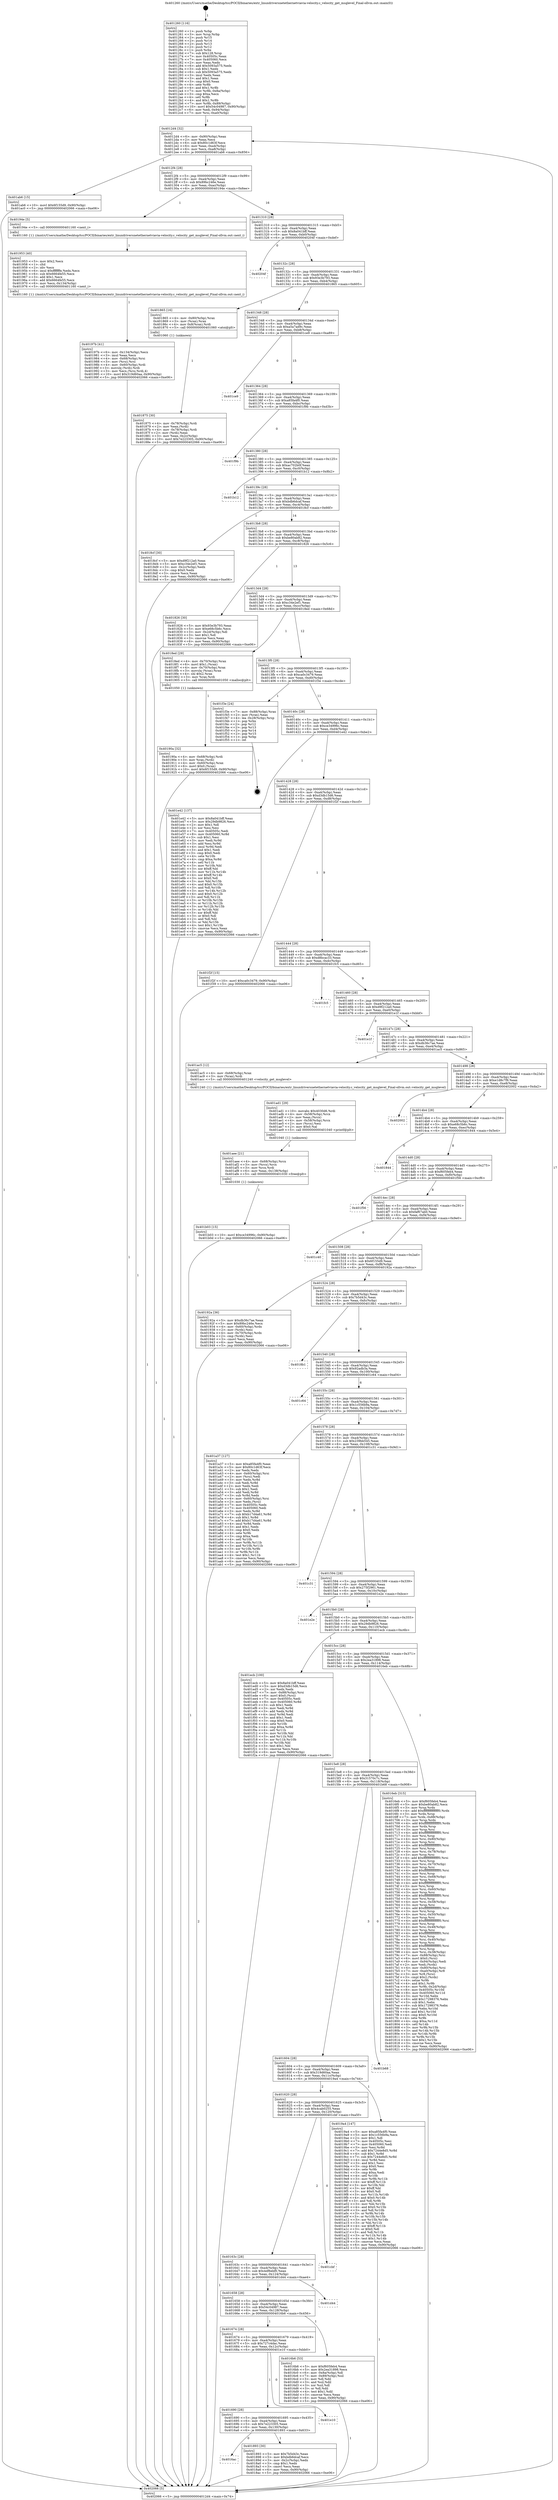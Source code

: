 digraph "0x401260" {
  label = "0x401260 (/mnt/c/Users/mathe/Desktop/tcc/POCII/binaries/extr_linuxdriversnetethernetviavia-velocity.c_velocity_get_msglevel_Final-ollvm.out::main(0))"
  labelloc = "t"
  node[shape=record]

  Entry [label="",width=0.3,height=0.3,shape=circle,fillcolor=black,style=filled]
  "0x4012d4" [label="{
     0x4012d4 [32]\l
     | [instrs]\l
     &nbsp;&nbsp;0x4012d4 \<+6\>: mov -0x90(%rbp),%eax\l
     &nbsp;&nbsp;0x4012da \<+2\>: mov %eax,%ecx\l
     &nbsp;&nbsp;0x4012dc \<+6\>: sub $0x80c1d63f,%ecx\l
     &nbsp;&nbsp;0x4012e2 \<+6\>: mov %eax,-0xa4(%rbp)\l
     &nbsp;&nbsp;0x4012e8 \<+6\>: mov %ecx,-0xa8(%rbp)\l
     &nbsp;&nbsp;0x4012ee \<+6\>: je 0000000000401ab6 \<main+0x856\>\l
  }"]
  "0x401ab6" [label="{
     0x401ab6 [15]\l
     | [instrs]\l
     &nbsp;&nbsp;0x401ab6 \<+10\>: movl $0x6f155d9,-0x90(%rbp)\l
     &nbsp;&nbsp;0x401ac0 \<+5\>: jmp 0000000000402066 \<main+0xe06\>\l
  }"]
  "0x4012f4" [label="{
     0x4012f4 [28]\l
     | [instrs]\l
     &nbsp;&nbsp;0x4012f4 \<+5\>: jmp 00000000004012f9 \<main+0x99\>\l
     &nbsp;&nbsp;0x4012f9 \<+6\>: mov -0xa4(%rbp),%eax\l
     &nbsp;&nbsp;0x4012ff \<+5\>: sub $0x89bc246e,%eax\l
     &nbsp;&nbsp;0x401304 \<+6\>: mov %eax,-0xac(%rbp)\l
     &nbsp;&nbsp;0x40130a \<+6\>: je 000000000040194e \<main+0x6ee\>\l
  }"]
  Exit [label="",width=0.3,height=0.3,shape=circle,fillcolor=black,style=filled,peripheries=2]
  "0x40194e" [label="{
     0x40194e [5]\l
     | [instrs]\l
     &nbsp;&nbsp;0x40194e \<+5\>: call 0000000000401160 \<next_i\>\l
     | [calls]\l
     &nbsp;&nbsp;0x401160 \{1\} (/mnt/c/Users/mathe/Desktop/tcc/POCII/binaries/extr_linuxdriversnetethernetviavia-velocity.c_velocity_get_msglevel_Final-ollvm.out::next_i)\l
  }"]
  "0x401310" [label="{
     0x401310 [28]\l
     | [instrs]\l
     &nbsp;&nbsp;0x401310 \<+5\>: jmp 0000000000401315 \<main+0xb5\>\l
     &nbsp;&nbsp;0x401315 \<+6\>: mov -0xa4(%rbp),%eax\l
     &nbsp;&nbsp;0x40131b \<+5\>: sub $0x8a041bff,%eax\l
     &nbsp;&nbsp;0x401320 \<+6\>: mov %eax,-0xb0(%rbp)\l
     &nbsp;&nbsp;0x401326 \<+6\>: je 000000000040204f \<main+0xdef\>\l
  }"]
  "0x401b03" [label="{
     0x401b03 [15]\l
     | [instrs]\l
     &nbsp;&nbsp;0x401b03 \<+10\>: movl $0xce34996c,-0x90(%rbp)\l
     &nbsp;&nbsp;0x401b0d \<+5\>: jmp 0000000000402066 \<main+0xe06\>\l
  }"]
  "0x40204f" [label="{
     0x40204f\l
  }", style=dashed]
  "0x40132c" [label="{
     0x40132c [28]\l
     | [instrs]\l
     &nbsp;&nbsp;0x40132c \<+5\>: jmp 0000000000401331 \<main+0xd1\>\l
     &nbsp;&nbsp;0x401331 \<+6\>: mov -0xa4(%rbp),%eax\l
     &nbsp;&nbsp;0x401337 \<+5\>: sub $0x93e3b793,%eax\l
     &nbsp;&nbsp;0x40133c \<+6\>: mov %eax,-0xb4(%rbp)\l
     &nbsp;&nbsp;0x401342 \<+6\>: je 0000000000401865 \<main+0x605\>\l
  }"]
  "0x401aee" [label="{
     0x401aee [21]\l
     | [instrs]\l
     &nbsp;&nbsp;0x401aee \<+4\>: mov -0x68(%rbp),%rcx\l
     &nbsp;&nbsp;0x401af2 \<+3\>: mov (%rcx),%rcx\l
     &nbsp;&nbsp;0x401af5 \<+3\>: mov %rcx,%rdi\l
     &nbsp;&nbsp;0x401af8 \<+6\>: mov %eax,-0x138(%rbp)\l
     &nbsp;&nbsp;0x401afe \<+5\>: call 0000000000401030 \<free@plt\>\l
     | [calls]\l
     &nbsp;&nbsp;0x401030 \{1\} (unknown)\l
  }"]
  "0x401865" [label="{
     0x401865 [16]\l
     | [instrs]\l
     &nbsp;&nbsp;0x401865 \<+4\>: mov -0x80(%rbp),%rax\l
     &nbsp;&nbsp;0x401869 \<+3\>: mov (%rax),%rax\l
     &nbsp;&nbsp;0x40186c \<+4\>: mov 0x8(%rax),%rdi\l
     &nbsp;&nbsp;0x401870 \<+5\>: call 0000000000401060 \<atoi@plt\>\l
     | [calls]\l
     &nbsp;&nbsp;0x401060 \{1\} (unknown)\l
  }"]
  "0x401348" [label="{
     0x401348 [28]\l
     | [instrs]\l
     &nbsp;&nbsp;0x401348 \<+5\>: jmp 000000000040134d \<main+0xed\>\l
     &nbsp;&nbsp;0x40134d \<+6\>: mov -0xa4(%rbp),%eax\l
     &nbsp;&nbsp;0x401353 \<+5\>: sub $0xa5a7ad9c,%eax\l
     &nbsp;&nbsp;0x401358 \<+6\>: mov %eax,-0xb8(%rbp)\l
     &nbsp;&nbsp;0x40135e \<+6\>: je 0000000000401ce9 \<main+0xa89\>\l
  }"]
  "0x401ad1" [label="{
     0x401ad1 [29]\l
     | [instrs]\l
     &nbsp;&nbsp;0x401ad1 \<+10\>: movabs $0x4030d6,%rdi\l
     &nbsp;&nbsp;0x401adb \<+4\>: mov -0x58(%rbp),%rcx\l
     &nbsp;&nbsp;0x401adf \<+2\>: mov %eax,(%rcx)\l
     &nbsp;&nbsp;0x401ae1 \<+4\>: mov -0x58(%rbp),%rcx\l
     &nbsp;&nbsp;0x401ae5 \<+2\>: mov (%rcx),%esi\l
     &nbsp;&nbsp;0x401ae7 \<+2\>: mov $0x0,%al\l
     &nbsp;&nbsp;0x401ae9 \<+5\>: call 0000000000401040 \<printf@plt\>\l
     | [calls]\l
     &nbsp;&nbsp;0x401040 \{1\} (unknown)\l
  }"]
  "0x401ce9" [label="{
     0x401ce9\l
  }", style=dashed]
  "0x401364" [label="{
     0x401364 [28]\l
     | [instrs]\l
     &nbsp;&nbsp;0x401364 \<+5\>: jmp 0000000000401369 \<main+0x109\>\l
     &nbsp;&nbsp;0x401369 \<+6\>: mov -0xa4(%rbp),%eax\l
     &nbsp;&nbsp;0x40136f \<+5\>: sub $0xa85fa4f0,%eax\l
     &nbsp;&nbsp;0x401374 \<+6\>: mov %eax,-0xbc(%rbp)\l
     &nbsp;&nbsp;0x40137a \<+6\>: je 0000000000401f9b \<main+0xd3b\>\l
  }"]
  "0x40197b" [label="{
     0x40197b [41]\l
     | [instrs]\l
     &nbsp;&nbsp;0x40197b \<+6\>: mov -0x134(%rbp),%ecx\l
     &nbsp;&nbsp;0x401981 \<+3\>: imul %eax,%ecx\l
     &nbsp;&nbsp;0x401984 \<+4\>: mov -0x68(%rbp),%rsi\l
     &nbsp;&nbsp;0x401988 \<+3\>: mov (%rsi),%rsi\l
     &nbsp;&nbsp;0x40198b \<+4\>: mov -0x60(%rbp),%rdi\l
     &nbsp;&nbsp;0x40198f \<+3\>: movslq (%rdi),%rdi\l
     &nbsp;&nbsp;0x401992 \<+3\>: mov %ecx,(%rsi,%rdi,4)\l
     &nbsp;&nbsp;0x401995 \<+10\>: movl $0x319d60aa,-0x90(%rbp)\l
     &nbsp;&nbsp;0x40199f \<+5\>: jmp 0000000000402066 \<main+0xe06\>\l
  }"]
  "0x401f9b" [label="{
     0x401f9b\l
  }", style=dashed]
  "0x401380" [label="{
     0x401380 [28]\l
     | [instrs]\l
     &nbsp;&nbsp;0x401380 \<+5\>: jmp 0000000000401385 \<main+0x125\>\l
     &nbsp;&nbsp;0x401385 \<+6\>: mov -0xa4(%rbp),%eax\l
     &nbsp;&nbsp;0x40138b \<+5\>: sub $0xac702b0f,%eax\l
     &nbsp;&nbsp;0x401390 \<+6\>: mov %eax,-0xc0(%rbp)\l
     &nbsp;&nbsp;0x401396 \<+6\>: je 0000000000401b12 \<main+0x8b2\>\l
  }"]
  "0x401953" [label="{
     0x401953 [40]\l
     | [instrs]\l
     &nbsp;&nbsp;0x401953 \<+5\>: mov $0x2,%ecx\l
     &nbsp;&nbsp;0x401958 \<+1\>: cltd\l
     &nbsp;&nbsp;0x401959 \<+2\>: idiv %ecx\l
     &nbsp;&nbsp;0x40195b \<+6\>: imul $0xfffffffe,%edx,%ecx\l
     &nbsp;&nbsp;0x401961 \<+6\>: sub $0x6664fe55,%ecx\l
     &nbsp;&nbsp;0x401967 \<+3\>: add $0x1,%ecx\l
     &nbsp;&nbsp;0x40196a \<+6\>: add $0x6664fe55,%ecx\l
     &nbsp;&nbsp;0x401970 \<+6\>: mov %ecx,-0x134(%rbp)\l
     &nbsp;&nbsp;0x401976 \<+5\>: call 0000000000401160 \<next_i\>\l
     | [calls]\l
     &nbsp;&nbsp;0x401160 \{1\} (/mnt/c/Users/mathe/Desktop/tcc/POCII/binaries/extr_linuxdriversnetethernetviavia-velocity.c_velocity_get_msglevel_Final-ollvm.out::next_i)\l
  }"]
  "0x401b12" [label="{
     0x401b12\l
  }", style=dashed]
  "0x40139c" [label="{
     0x40139c [28]\l
     | [instrs]\l
     &nbsp;&nbsp;0x40139c \<+5\>: jmp 00000000004013a1 \<main+0x141\>\l
     &nbsp;&nbsp;0x4013a1 \<+6\>: mov -0xa4(%rbp),%eax\l
     &nbsp;&nbsp;0x4013a7 \<+5\>: sub $0xbdb6dcaf,%eax\l
     &nbsp;&nbsp;0x4013ac \<+6\>: mov %eax,-0xc4(%rbp)\l
     &nbsp;&nbsp;0x4013b2 \<+6\>: je 00000000004018cf \<main+0x66f\>\l
  }"]
  "0x40190a" [label="{
     0x40190a [32]\l
     | [instrs]\l
     &nbsp;&nbsp;0x40190a \<+4\>: mov -0x68(%rbp),%rdi\l
     &nbsp;&nbsp;0x40190e \<+3\>: mov %rax,(%rdi)\l
     &nbsp;&nbsp;0x401911 \<+4\>: mov -0x60(%rbp),%rax\l
     &nbsp;&nbsp;0x401915 \<+6\>: movl $0x0,(%rax)\l
     &nbsp;&nbsp;0x40191b \<+10\>: movl $0x6f155d9,-0x90(%rbp)\l
     &nbsp;&nbsp;0x401925 \<+5\>: jmp 0000000000402066 \<main+0xe06\>\l
  }"]
  "0x4018cf" [label="{
     0x4018cf [30]\l
     | [instrs]\l
     &nbsp;&nbsp;0x4018cf \<+5\>: mov $0xd9f212a0,%eax\l
     &nbsp;&nbsp;0x4018d4 \<+5\>: mov $0xc34e2ef1,%ecx\l
     &nbsp;&nbsp;0x4018d9 \<+3\>: mov -0x2c(%rbp),%edx\l
     &nbsp;&nbsp;0x4018dc \<+3\>: cmp $0x0,%edx\l
     &nbsp;&nbsp;0x4018df \<+3\>: cmove %ecx,%eax\l
     &nbsp;&nbsp;0x4018e2 \<+6\>: mov %eax,-0x90(%rbp)\l
     &nbsp;&nbsp;0x4018e8 \<+5\>: jmp 0000000000402066 \<main+0xe06\>\l
  }"]
  "0x4013b8" [label="{
     0x4013b8 [28]\l
     | [instrs]\l
     &nbsp;&nbsp;0x4013b8 \<+5\>: jmp 00000000004013bd \<main+0x15d\>\l
     &nbsp;&nbsp;0x4013bd \<+6\>: mov -0xa4(%rbp),%eax\l
     &nbsp;&nbsp;0x4013c3 \<+5\>: sub $0xbe80ab82,%eax\l
     &nbsp;&nbsp;0x4013c8 \<+6\>: mov %eax,-0xc8(%rbp)\l
     &nbsp;&nbsp;0x4013ce \<+6\>: je 0000000000401826 \<main+0x5c6\>\l
  }"]
  "0x4016ac" [label="{
     0x4016ac\l
  }", style=dashed]
  "0x401826" [label="{
     0x401826 [30]\l
     | [instrs]\l
     &nbsp;&nbsp;0x401826 \<+5\>: mov $0x93e3b793,%eax\l
     &nbsp;&nbsp;0x40182b \<+5\>: mov $0xe68c5b6c,%ecx\l
     &nbsp;&nbsp;0x401830 \<+3\>: mov -0x2d(%rbp),%dl\l
     &nbsp;&nbsp;0x401833 \<+3\>: test $0x1,%dl\l
     &nbsp;&nbsp;0x401836 \<+3\>: cmovne %ecx,%eax\l
     &nbsp;&nbsp;0x401839 \<+6\>: mov %eax,-0x90(%rbp)\l
     &nbsp;&nbsp;0x40183f \<+5\>: jmp 0000000000402066 \<main+0xe06\>\l
  }"]
  "0x4013d4" [label="{
     0x4013d4 [28]\l
     | [instrs]\l
     &nbsp;&nbsp;0x4013d4 \<+5\>: jmp 00000000004013d9 \<main+0x179\>\l
     &nbsp;&nbsp;0x4013d9 \<+6\>: mov -0xa4(%rbp),%eax\l
     &nbsp;&nbsp;0x4013df \<+5\>: sub $0xc34e2ef1,%eax\l
     &nbsp;&nbsp;0x4013e4 \<+6\>: mov %eax,-0xcc(%rbp)\l
     &nbsp;&nbsp;0x4013ea \<+6\>: je 00000000004018ed \<main+0x68d\>\l
  }"]
  "0x401893" [label="{
     0x401893 [30]\l
     | [instrs]\l
     &nbsp;&nbsp;0x401893 \<+5\>: mov $0x7b5d43c,%eax\l
     &nbsp;&nbsp;0x401898 \<+5\>: mov $0xbdb6dcaf,%ecx\l
     &nbsp;&nbsp;0x40189d \<+3\>: mov -0x2c(%rbp),%edx\l
     &nbsp;&nbsp;0x4018a0 \<+3\>: cmp $0x1,%edx\l
     &nbsp;&nbsp;0x4018a3 \<+3\>: cmovl %ecx,%eax\l
     &nbsp;&nbsp;0x4018a6 \<+6\>: mov %eax,-0x90(%rbp)\l
     &nbsp;&nbsp;0x4018ac \<+5\>: jmp 0000000000402066 \<main+0xe06\>\l
  }"]
  "0x4018ed" [label="{
     0x4018ed [29]\l
     | [instrs]\l
     &nbsp;&nbsp;0x4018ed \<+4\>: mov -0x70(%rbp),%rax\l
     &nbsp;&nbsp;0x4018f1 \<+6\>: movl $0x1,(%rax)\l
     &nbsp;&nbsp;0x4018f7 \<+4\>: mov -0x70(%rbp),%rax\l
     &nbsp;&nbsp;0x4018fb \<+3\>: movslq (%rax),%rax\l
     &nbsp;&nbsp;0x4018fe \<+4\>: shl $0x2,%rax\l
     &nbsp;&nbsp;0x401902 \<+3\>: mov %rax,%rdi\l
     &nbsp;&nbsp;0x401905 \<+5\>: call 0000000000401050 \<malloc@plt\>\l
     | [calls]\l
     &nbsp;&nbsp;0x401050 \{1\} (unknown)\l
  }"]
  "0x4013f0" [label="{
     0x4013f0 [28]\l
     | [instrs]\l
     &nbsp;&nbsp;0x4013f0 \<+5\>: jmp 00000000004013f5 \<main+0x195\>\l
     &nbsp;&nbsp;0x4013f5 \<+6\>: mov -0xa4(%rbp),%eax\l
     &nbsp;&nbsp;0x4013fb \<+5\>: sub $0xca0c3479,%eax\l
     &nbsp;&nbsp;0x401400 \<+6\>: mov %eax,-0xd0(%rbp)\l
     &nbsp;&nbsp;0x401406 \<+6\>: je 0000000000401f3e \<main+0xcde\>\l
  }"]
  "0x401690" [label="{
     0x401690 [28]\l
     | [instrs]\l
     &nbsp;&nbsp;0x401690 \<+5\>: jmp 0000000000401695 \<main+0x435\>\l
     &nbsp;&nbsp;0x401695 \<+6\>: mov -0xa4(%rbp),%eax\l
     &nbsp;&nbsp;0x40169b \<+5\>: sub $0x7e223305,%eax\l
     &nbsp;&nbsp;0x4016a0 \<+6\>: mov %eax,-0x130(%rbp)\l
     &nbsp;&nbsp;0x4016a6 \<+6\>: je 0000000000401893 \<main+0x633\>\l
  }"]
  "0x401f3e" [label="{
     0x401f3e [24]\l
     | [instrs]\l
     &nbsp;&nbsp;0x401f3e \<+7\>: mov -0x88(%rbp),%rax\l
     &nbsp;&nbsp;0x401f45 \<+2\>: mov (%rax),%eax\l
     &nbsp;&nbsp;0x401f47 \<+4\>: lea -0x28(%rbp),%rsp\l
     &nbsp;&nbsp;0x401f4b \<+1\>: pop %rbx\l
     &nbsp;&nbsp;0x401f4c \<+2\>: pop %r12\l
     &nbsp;&nbsp;0x401f4e \<+2\>: pop %r13\l
     &nbsp;&nbsp;0x401f50 \<+2\>: pop %r14\l
     &nbsp;&nbsp;0x401f52 \<+2\>: pop %r15\l
     &nbsp;&nbsp;0x401f54 \<+1\>: pop %rbp\l
     &nbsp;&nbsp;0x401f55 \<+1\>: ret\l
  }"]
  "0x40140c" [label="{
     0x40140c [28]\l
     | [instrs]\l
     &nbsp;&nbsp;0x40140c \<+5\>: jmp 0000000000401411 \<main+0x1b1\>\l
     &nbsp;&nbsp;0x401411 \<+6\>: mov -0xa4(%rbp),%eax\l
     &nbsp;&nbsp;0x401417 \<+5\>: sub $0xce34996c,%eax\l
     &nbsp;&nbsp;0x40141c \<+6\>: mov %eax,-0xd4(%rbp)\l
     &nbsp;&nbsp;0x401422 \<+6\>: je 0000000000401e42 \<main+0xbe2\>\l
  }"]
  "0x401e10" [label="{
     0x401e10\l
  }", style=dashed]
  "0x401e42" [label="{
     0x401e42 [137]\l
     | [instrs]\l
     &nbsp;&nbsp;0x401e42 \<+5\>: mov $0x8a041bff,%eax\l
     &nbsp;&nbsp;0x401e47 \<+5\>: mov $0x29db9826,%ecx\l
     &nbsp;&nbsp;0x401e4c \<+2\>: mov $0x1,%dl\l
     &nbsp;&nbsp;0x401e4e \<+2\>: xor %esi,%esi\l
     &nbsp;&nbsp;0x401e50 \<+7\>: mov 0x40505c,%edi\l
     &nbsp;&nbsp;0x401e57 \<+8\>: mov 0x405060,%r8d\l
     &nbsp;&nbsp;0x401e5f \<+3\>: sub $0x1,%esi\l
     &nbsp;&nbsp;0x401e62 \<+3\>: mov %edi,%r9d\l
     &nbsp;&nbsp;0x401e65 \<+3\>: add %esi,%r9d\l
     &nbsp;&nbsp;0x401e68 \<+4\>: imul %r9d,%edi\l
     &nbsp;&nbsp;0x401e6c \<+3\>: and $0x1,%edi\l
     &nbsp;&nbsp;0x401e6f \<+3\>: cmp $0x0,%edi\l
     &nbsp;&nbsp;0x401e72 \<+4\>: sete %r10b\l
     &nbsp;&nbsp;0x401e76 \<+4\>: cmp $0xa,%r8d\l
     &nbsp;&nbsp;0x401e7a \<+4\>: setl %r11b\l
     &nbsp;&nbsp;0x401e7e \<+3\>: mov %r10b,%bl\l
     &nbsp;&nbsp;0x401e81 \<+3\>: xor $0xff,%bl\l
     &nbsp;&nbsp;0x401e84 \<+3\>: mov %r11b,%r14b\l
     &nbsp;&nbsp;0x401e87 \<+4\>: xor $0xff,%r14b\l
     &nbsp;&nbsp;0x401e8b \<+3\>: xor $0x0,%dl\l
     &nbsp;&nbsp;0x401e8e \<+3\>: mov %bl,%r15b\l
     &nbsp;&nbsp;0x401e91 \<+4\>: and $0x0,%r15b\l
     &nbsp;&nbsp;0x401e95 \<+3\>: and %dl,%r10b\l
     &nbsp;&nbsp;0x401e98 \<+3\>: mov %r14b,%r12b\l
     &nbsp;&nbsp;0x401e9b \<+4\>: and $0x0,%r12b\l
     &nbsp;&nbsp;0x401e9f \<+3\>: and %dl,%r11b\l
     &nbsp;&nbsp;0x401ea2 \<+3\>: or %r10b,%r15b\l
     &nbsp;&nbsp;0x401ea5 \<+3\>: or %r11b,%r12b\l
     &nbsp;&nbsp;0x401ea8 \<+3\>: xor %r12b,%r15b\l
     &nbsp;&nbsp;0x401eab \<+3\>: or %r14b,%bl\l
     &nbsp;&nbsp;0x401eae \<+3\>: xor $0xff,%bl\l
     &nbsp;&nbsp;0x401eb1 \<+3\>: or $0x0,%dl\l
     &nbsp;&nbsp;0x401eb4 \<+2\>: and %dl,%bl\l
     &nbsp;&nbsp;0x401eb6 \<+3\>: or %bl,%r15b\l
     &nbsp;&nbsp;0x401eb9 \<+4\>: test $0x1,%r15b\l
     &nbsp;&nbsp;0x401ebd \<+3\>: cmovne %ecx,%eax\l
     &nbsp;&nbsp;0x401ec0 \<+6\>: mov %eax,-0x90(%rbp)\l
     &nbsp;&nbsp;0x401ec6 \<+5\>: jmp 0000000000402066 \<main+0xe06\>\l
  }"]
  "0x401428" [label="{
     0x401428 [28]\l
     | [instrs]\l
     &nbsp;&nbsp;0x401428 \<+5\>: jmp 000000000040142d \<main+0x1cd\>\l
     &nbsp;&nbsp;0x40142d \<+6\>: mov -0xa4(%rbp),%eax\l
     &nbsp;&nbsp;0x401433 \<+5\>: sub $0xd3db15d6,%eax\l
     &nbsp;&nbsp;0x401438 \<+6\>: mov %eax,-0xd8(%rbp)\l
     &nbsp;&nbsp;0x40143e \<+6\>: je 0000000000401f2f \<main+0xccf\>\l
  }"]
  "0x401875" [label="{
     0x401875 [30]\l
     | [instrs]\l
     &nbsp;&nbsp;0x401875 \<+4\>: mov -0x78(%rbp),%rdi\l
     &nbsp;&nbsp;0x401879 \<+2\>: mov %eax,(%rdi)\l
     &nbsp;&nbsp;0x40187b \<+4\>: mov -0x78(%rbp),%rdi\l
     &nbsp;&nbsp;0x40187f \<+2\>: mov (%rdi),%eax\l
     &nbsp;&nbsp;0x401881 \<+3\>: mov %eax,-0x2c(%rbp)\l
     &nbsp;&nbsp;0x401884 \<+10\>: movl $0x7e223305,-0x90(%rbp)\l
     &nbsp;&nbsp;0x40188e \<+5\>: jmp 0000000000402066 \<main+0xe06\>\l
  }"]
  "0x401f2f" [label="{
     0x401f2f [15]\l
     | [instrs]\l
     &nbsp;&nbsp;0x401f2f \<+10\>: movl $0xca0c3479,-0x90(%rbp)\l
     &nbsp;&nbsp;0x401f39 \<+5\>: jmp 0000000000402066 \<main+0xe06\>\l
  }"]
  "0x401444" [label="{
     0x401444 [28]\l
     | [instrs]\l
     &nbsp;&nbsp;0x401444 \<+5\>: jmp 0000000000401449 \<main+0x1e9\>\l
     &nbsp;&nbsp;0x401449 \<+6\>: mov -0xa4(%rbp),%eax\l
     &nbsp;&nbsp;0x40144f \<+5\>: sub $0xd8bcac33,%eax\l
     &nbsp;&nbsp;0x401454 \<+6\>: mov %eax,-0xdc(%rbp)\l
     &nbsp;&nbsp;0x40145a \<+6\>: je 0000000000401fc5 \<main+0xd65\>\l
  }"]
  "0x401260" [label="{
     0x401260 [116]\l
     | [instrs]\l
     &nbsp;&nbsp;0x401260 \<+1\>: push %rbp\l
     &nbsp;&nbsp;0x401261 \<+3\>: mov %rsp,%rbp\l
     &nbsp;&nbsp;0x401264 \<+2\>: push %r15\l
     &nbsp;&nbsp;0x401266 \<+2\>: push %r14\l
     &nbsp;&nbsp;0x401268 \<+2\>: push %r13\l
     &nbsp;&nbsp;0x40126a \<+2\>: push %r12\l
     &nbsp;&nbsp;0x40126c \<+1\>: push %rbx\l
     &nbsp;&nbsp;0x40126d \<+7\>: sub $0x128,%rsp\l
     &nbsp;&nbsp;0x401274 \<+7\>: mov 0x40505c,%eax\l
     &nbsp;&nbsp;0x40127b \<+7\>: mov 0x405060,%ecx\l
     &nbsp;&nbsp;0x401282 \<+2\>: mov %eax,%edx\l
     &nbsp;&nbsp;0x401284 \<+6\>: add $0x5093a575,%edx\l
     &nbsp;&nbsp;0x40128a \<+3\>: sub $0x1,%edx\l
     &nbsp;&nbsp;0x40128d \<+6\>: sub $0x5093a575,%edx\l
     &nbsp;&nbsp;0x401293 \<+3\>: imul %edx,%eax\l
     &nbsp;&nbsp;0x401296 \<+3\>: and $0x1,%eax\l
     &nbsp;&nbsp;0x401299 \<+3\>: cmp $0x0,%eax\l
     &nbsp;&nbsp;0x40129c \<+4\>: sete %r8b\l
     &nbsp;&nbsp;0x4012a0 \<+4\>: and $0x1,%r8b\l
     &nbsp;&nbsp;0x4012a4 \<+7\>: mov %r8b,-0x8a(%rbp)\l
     &nbsp;&nbsp;0x4012ab \<+3\>: cmp $0xa,%ecx\l
     &nbsp;&nbsp;0x4012ae \<+4\>: setl %r8b\l
     &nbsp;&nbsp;0x4012b2 \<+4\>: and $0x1,%r8b\l
     &nbsp;&nbsp;0x4012b6 \<+7\>: mov %r8b,-0x89(%rbp)\l
     &nbsp;&nbsp;0x4012bd \<+10\>: movl $0x54c04987,-0x90(%rbp)\l
     &nbsp;&nbsp;0x4012c7 \<+6\>: mov %edi,-0x94(%rbp)\l
     &nbsp;&nbsp;0x4012cd \<+7\>: mov %rsi,-0xa0(%rbp)\l
  }"]
  "0x401fc5" [label="{
     0x401fc5\l
  }", style=dashed]
  "0x401460" [label="{
     0x401460 [28]\l
     | [instrs]\l
     &nbsp;&nbsp;0x401460 \<+5\>: jmp 0000000000401465 \<main+0x205\>\l
     &nbsp;&nbsp;0x401465 \<+6\>: mov -0xa4(%rbp),%eax\l
     &nbsp;&nbsp;0x40146b \<+5\>: sub $0xd9f212a0,%eax\l
     &nbsp;&nbsp;0x401470 \<+6\>: mov %eax,-0xe0(%rbp)\l
     &nbsp;&nbsp;0x401476 \<+6\>: je 0000000000401e1f \<main+0xbbf\>\l
  }"]
  "0x402066" [label="{
     0x402066 [5]\l
     | [instrs]\l
     &nbsp;&nbsp;0x402066 \<+5\>: jmp 00000000004012d4 \<main+0x74\>\l
  }"]
  "0x401e1f" [label="{
     0x401e1f\l
  }", style=dashed]
  "0x40147c" [label="{
     0x40147c [28]\l
     | [instrs]\l
     &nbsp;&nbsp;0x40147c \<+5\>: jmp 0000000000401481 \<main+0x221\>\l
     &nbsp;&nbsp;0x401481 \<+6\>: mov -0xa4(%rbp),%eax\l
     &nbsp;&nbsp;0x401487 \<+5\>: sub $0xdb36c7ae,%eax\l
     &nbsp;&nbsp;0x40148c \<+6\>: mov %eax,-0xe4(%rbp)\l
     &nbsp;&nbsp;0x401492 \<+6\>: je 0000000000401ac5 \<main+0x865\>\l
  }"]
  "0x401674" [label="{
     0x401674 [28]\l
     | [instrs]\l
     &nbsp;&nbsp;0x401674 \<+5\>: jmp 0000000000401679 \<main+0x419\>\l
     &nbsp;&nbsp;0x401679 \<+6\>: mov -0xa4(%rbp),%eax\l
     &nbsp;&nbsp;0x40167f \<+5\>: sub $0x727c4dac,%eax\l
     &nbsp;&nbsp;0x401684 \<+6\>: mov %eax,-0x12c(%rbp)\l
     &nbsp;&nbsp;0x40168a \<+6\>: je 0000000000401e10 \<main+0xbb0\>\l
  }"]
  "0x401ac5" [label="{
     0x401ac5 [12]\l
     | [instrs]\l
     &nbsp;&nbsp;0x401ac5 \<+4\>: mov -0x68(%rbp),%rax\l
     &nbsp;&nbsp;0x401ac9 \<+3\>: mov (%rax),%rdi\l
     &nbsp;&nbsp;0x401acc \<+5\>: call 0000000000401240 \<velocity_get_msglevel\>\l
     | [calls]\l
     &nbsp;&nbsp;0x401240 \{1\} (/mnt/c/Users/mathe/Desktop/tcc/POCII/binaries/extr_linuxdriversnetethernetviavia-velocity.c_velocity_get_msglevel_Final-ollvm.out::velocity_get_msglevel)\l
  }"]
  "0x401498" [label="{
     0x401498 [28]\l
     | [instrs]\l
     &nbsp;&nbsp;0x401498 \<+5\>: jmp 000000000040149d \<main+0x23d\>\l
     &nbsp;&nbsp;0x40149d \<+6\>: mov -0xa4(%rbp),%eax\l
     &nbsp;&nbsp;0x4014a3 \<+5\>: sub $0xe1d8c7f9,%eax\l
     &nbsp;&nbsp;0x4014a8 \<+6\>: mov %eax,-0xe8(%rbp)\l
     &nbsp;&nbsp;0x4014ae \<+6\>: je 0000000000402002 \<main+0xda2\>\l
  }"]
  "0x4016b6" [label="{
     0x4016b6 [53]\l
     | [instrs]\l
     &nbsp;&nbsp;0x4016b6 \<+5\>: mov $0xf605feb4,%eax\l
     &nbsp;&nbsp;0x4016bb \<+5\>: mov $0x2ea31898,%ecx\l
     &nbsp;&nbsp;0x4016c0 \<+6\>: mov -0x8a(%rbp),%dl\l
     &nbsp;&nbsp;0x4016c6 \<+7\>: mov -0x89(%rbp),%sil\l
     &nbsp;&nbsp;0x4016cd \<+3\>: mov %dl,%dil\l
     &nbsp;&nbsp;0x4016d0 \<+3\>: and %sil,%dil\l
     &nbsp;&nbsp;0x4016d3 \<+3\>: xor %sil,%dl\l
     &nbsp;&nbsp;0x4016d6 \<+3\>: or %dl,%dil\l
     &nbsp;&nbsp;0x4016d9 \<+4\>: test $0x1,%dil\l
     &nbsp;&nbsp;0x4016dd \<+3\>: cmovne %ecx,%eax\l
     &nbsp;&nbsp;0x4016e0 \<+6\>: mov %eax,-0x90(%rbp)\l
     &nbsp;&nbsp;0x4016e6 \<+5\>: jmp 0000000000402066 \<main+0xe06\>\l
  }"]
  "0x402002" [label="{
     0x402002\l
  }", style=dashed]
  "0x4014b4" [label="{
     0x4014b4 [28]\l
     | [instrs]\l
     &nbsp;&nbsp;0x4014b4 \<+5\>: jmp 00000000004014b9 \<main+0x259\>\l
     &nbsp;&nbsp;0x4014b9 \<+6\>: mov -0xa4(%rbp),%eax\l
     &nbsp;&nbsp;0x4014bf \<+5\>: sub $0xe68c5b6c,%eax\l
     &nbsp;&nbsp;0x4014c4 \<+6\>: mov %eax,-0xec(%rbp)\l
     &nbsp;&nbsp;0x4014ca \<+6\>: je 0000000000401844 \<main+0x5e4\>\l
  }"]
  "0x401658" [label="{
     0x401658 [28]\l
     | [instrs]\l
     &nbsp;&nbsp;0x401658 \<+5\>: jmp 000000000040165d \<main+0x3fd\>\l
     &nbsp;&nbsp;0x40165d \<+6\>: mov -0xa4(%rbp),%eax\l
     &nbsp;&nbsp;0x401663 \<+5\>: sub $0x54c04987,%eax\l
     &nbsp;&nbsp;0x401668 \<+6\>: mov %eax,-0x128(%rbp)\l
     &nbsp;&nbsp;0x40166e \<+6\>: je 00000000004016b6 \<main+0x456\>\l
  }"]
  "0x401844" [label="{
     0x401844\l
  }", style=dashed]
  "0x4014d0" [label="{
     0x4014d0 [28]\l
     | [instrs]\l
     &nbsp;&nbsp;0x4014d0 \<+5\>: jmp 00000000004014d5 \<main+0x275\>\l
     &nbsp;&nbsp;0x4014d5 \<+6\>: mov -0xa4(%rbp),%eax\l
     &nbsp;&nbsp;0x4014db \<+5\>: sub $0xf605feb4,%eax\l
     &nbsp;&nbsp;0x4014e0 \<+6\>: mov %eax,-0xf0(%rbp)\l
     &nbsp;&nbsp;0x4014e6 \<+6\>: je 0000000000401f56 \<main+0xcf6\>\l
  }"]
  "0x401d44" [label="{
     0x401d44\l
  }", style=dashed]
  "0x401f56" [label="{
     0x401f56\l
  }", style=dashed]
  "0x4014ec" [label="{
     0x4014ec [28]\l
     | [instrs]\l
     &nbsp;&nbsp;0x4014ec \<+5\>: jmp 00000000004014f1 \<main+0x291\>\l
     &nbsp;&nbsp;0x4014f1 \<+6\>: mov -0xa4(%rbp),%eax\l
     &nbsp;&nbsp;0x4014f7 \<+5\>: sub $0xfaf67ab0,%eax\l
     &nbsp;&nbsp;0x4014fc \<+6\>: mov %eax,-0xf4(%rbp)\l
     &nbsp;&nbsp;0x401502 \<+6\>: je 0000000000401c40 \<main+0x9e0\>\l
  }"]
  "0x40163c" [label="{
     0x40163c [28]\l
     | [instrs]\l
     &nbsp;&nbsp;0x40163c \<+5\>: jmp 0000000000401641 \<main+0x3e1\>\l
     &nbsp;&nbsp;0x401641 \<+6\>: mov -0xa4(%rbp),%eax\l
     &nbsp;&nbsp;0x401647 \<+5\>: sub $0x4df6ebf0,%eax\l
     &nbsp;&nbsp;0x40164c \<+6\>: mov %eax,-0x124(%rbp)\l
     &nbsp;&nbsp;0x401652 \<+6\>: je 0000000000401d44 \<main+0xae4\>\l
  }"]
  "0x401c40" [label="{
     0x401c40\l
  }", style=dashed]
  "0x401508" [label="{
     0x401508 [28]\l
     | [instrs]\l
     &nbsp;&nbsp;0x401508 \<+5\>: jmp 000000000040150d \<main+0x2ad\>\l
     &nbsp;&nbsp;0x40150d \<+6\>: mov -0xa4(%rbp),%eax\l
     &nbsp;&nbsp;0x401513 \<+5\>: sub $0x6f155d9,%eax\l
     &nbsp;&nbsp;0x401518 \<+6\>: mov %eax,-0xf8(%rbp)\l
     &nbsp;&nbsp;0x40151e \<+6\>: je 000000000040192a \<main+0x6ca\>\l
  }"]
  "0x401cbf" [label="{
     0x401cbf\l
  }", style=dashed]
  "0x40192a" [label="{
     0x40192a [36]\l
     | [instrs]\l
     &nbsp;&nbsp;0x40192a \<+5\>: mov $0xdb36c7ae,%eax\l
     &nbsp;&nbsp;0x40192f \<+5\>: mov $0x89bc246e,%ecx\l
     &nbsp;&nbsp;0x401934 \<+4\>: mov -0x60(%rbp),%rdx\l
     &nbsp;&nbsp;0x401938 \<+2\>: mov (%rdx),%esi\l
     &nbsp;&nbsp;0x40193a \<+4\>: mov -0x70(%rbp),%rdx\l
     &nbsp;&nbsp;0x40193e \<+2\>: cmp (%rdx),%esi\l
     &nbsp;&nbsp;0x401940 \<+3\>: cmovl %ecx,%eax\l
     &nbsp;&nbsp;0x401943 \<+6\>: mov %eax,-0x90(%rbp)\l
     &nbsp;&nbsp;0x401949 \<+5\>: jmp 0000000000402066 \<main+0xe06\>\l
  }"]
  "0x401524" [label="{
     0x401524 [28]\l
     | [instrs]\l
     &nbsp;&nbsp;0x401524 \<+5\>: jmp 0000000000401529 \<main+0x2c9\>\l
     &nbsp;&nbsp;0x401529 \<+6\>: mov -0xa4(%rbp),%eax\l
     &nbsp;&nbsp;0x40152f \<+5\>: sub $0x7b5d43c,%eax\l
     &nbsp;&nbsp;0x401534 \<+6\>: mov %eax,-0xfc(%rbp)\l
     &nbsp;&nbsp;0x40153a \<+6\>: je 00000000004018b1 \<main+0x651\>\l
  }"]
  "0x401620" [label="{
     0x401620 [28]\l
     | [instrs]\l
     &nbsp;&nbsp;0x401620 \<+5\>: jmp 0000000000401625 \<main+0x3c5\>\l
     &nbsp;&nbsp;0x401625 \<+6\>: mov -0xa4(%rbp),%eax\l
     &nbsp;&nbsp;0x40162b \<+5\>: sub $0x4cab0255,%eax\l
     &nbsp;&nbsp;0x401630 \<+6\>: mov %eax,-0x120(%rbp)\l
     &nbsp;&nbsp;0x401636 \<+6\>: je 0000000000401cbf \<main+0xa5f\>\l
  }"]
  "0x4018b1" [label="{
     0x4018b1\l
  }", style=dashed]
  "0x401540" [label="{
     0x401540 [28]\l
     | [instrs]\l
     &nbsp;&nbsp;0x401540 \<+5\>: jmp 0000000000401545 \<main+0x2e5\>\l
     &nbsp;&nbsp;0x401545 \<+6\>: mov -0xa4(%rbp),%eax\l
     &nbsp;&nbsp;0x40154b \<+5\>: sub $0x92adb3a,%eax\l
     &nbsp;&nbsp;0x401550 \<+6\>: mov %eax,-0x100(%rbp)\l
     &nbsp;&nbsp;0x401556 \<+6\>: je 0000000000401c64 \<main+0xa04\>\l
  }"]
  "0x4019a4" [label="{
     0x4019a4 [147]\l
     | [instrs]\l
     &nbsp;&nbsp;0x4019a4 \<+5\>: mov $0xa85fa4f0,%eax\l
     &nbsp;&nbsp;0x4019a9 \<+5\>: mov $0x1c556b9a,%ecx\l
     &nbsp;&nbsp;0x4019ae \<+2\>: mov $0x1,%dl\l
     &nbsp;&nbsp;0x4019b0 \<+7\>: mov 0x40505c,%esi\l
     &nbsp;&nbsp;0x4019b7 \<+7\>: mov 0x405060,%edi\l
     &nbsp;&nbsp;0x4019be \<+3\>: mov %esi,%r8d\l
     &nbsp;&nbsp;0x4019c1 \<+7\>: add $0x7244e8d5,%r8d\l
     &nbsp;&nbsp;0x4019c8 \<+4\>: sub $0x1,%r8d\l
     &nbsp;&nbsp;0x4019cc \<+7\>: sub $0x7244e8d5,%r8d\l
     &nbsp;&nbsp;0x4019d3 \<+4\>: imul %r8d,%esi\l
     &nbsp;&nbsp;0x4019d7 \<+3\>: and $0x1,%esi\l
     &nbsp;&nbsp;0x4019da \<+3\>: cmp $0x0,%esi\l
     &nbsp;&nbsp;0x4019dd \<+4\>: sete %r9b\l
     &nbsp;&nbsp;0x4019e1 \<+3\>: cmp $0xa,%edi\l
     &nbsp;&nbsp;0x4019e4 \<+4\>: setl %r10b\l
     &nbsp;&nbsp;0x4019e8 \<+3\>: mov %r9b,%r11b\l
     &nbsp;&nbsp;0x4019eb \<+4\>: xor $0xff,%r11b\l
     &nbsp;&nbsp;0x4019ef \<+3\>: mov %r10b,%bl\l
     &nbsp;&nbsp;0x4019f2 \<+3\>: xor $0xff,%bl\l
     &nbsp;&nbsp;0x4019f5 \<+3\>: xor $0x0,%dl\l
     &nbsp;&nbsp;0x4019f8 \<+3\>: mov %r11b,%r14b\l
     &nbsp;&nbsp;0x4019fb \<+4\>: and $0x0,%r14b\l
     &nbsp;&nbsp;0x4019ff \<+3\>: and %dl,%r9b\l
     &nbsp;&nbsp;0x401a02 \<+3\>: mov %bl,%r15b\l
     &nbsp;&nbsp;0x401a05 \<+4\>: and $0x0,%r15b\l
     &nbsp;&nbsp;0x401a09 \<+3\>: and %dl,%r10b\l
     &nbsp;&nbsp;0x401a0c \<+3\>: or %r9b,%r14b\l
     &nbsp;&nbsp;0x401a0f \<+3\>: or %r10b,%r15b\l
     &nbsp;&nbsp;0x401a12 \<+3\>: xor %r15b,%r14b\l
     &nbsp;&nbsp;0x401a15 \<+3\>: or %bl,%r11b\l
     &nbsp;&nbsp;0x401a18 \<+4\>: xor $0xff,%r11b\l
     &nbsp;&nbsp;0x401a1c \<+3\>: or $0x0,%dl\l
     &nbsp;&nbsp;0x401a1f \<+3\>: and %dl,%r11b\l
     &nbsp;&nbsp;0x401a22 \<+3\>: or %r11b,%r14b\l
     &nbsp;&nbsp;0x401a25 \<+4\>: test $0x1,%r14b\l
     &nbsp;&nbsp;0x401a29 \<+3\>: cmovne %ecx,%eax\l
     &nbsp;&nbsp;0x401a2c \<+6\>: mov %eax,-0x90(%rbp)\l
     &nbsp;&nbsp;0x401a32 \<+5\>: jmp 0000000000402066 \<main+0xe06\>\l
  }"]
  "0x401c64" [label="{
     0x401c64\l
  }", style=dashed]
  "0x40155c" [label="{
     0x40155c [28]\l
     | [instrs]\l
     &nbsp;&nbsp;0x40155c \<+5\>: jmp 0000000000401561 \<main+0x301\>\l
     &nbsp;&nbsp;0x401561 \<+6\>: mov -0xa4(%rbp),%eax\l
     &nbsp;&nbsp;0x401567 \<+5\>: sub $0x1c556b9a,%eax\l
     &nbsp;&nbsp;0x40156c \<+6\>: mov %eax,-0x104(%rbp)\l
     &nbsp;&nbsp;0x401572 \<+6\>: je 0000000000401a37 \<main+0x7d7\>\l
  }"]
  "0x401604" [label="{
     0x401604 [28]\l
     | [instrs]\l
     &nbsp;&nbsp;0x401604 \<+5\>: jmp 0000000000401609 \<main+0x3a9\>\l
     &nbsp;&nbsp;0x401609 \<+6\>: mov -0xa4(%rbp),%eax\l
     &nbsp;&nbsp;0x40160f \<+5\>: sub $0x319d60aa,%eax\l
     &nbsp;&nbsp;0x401614 \<+6\>: mov %eax,-0x11c(%rbp)\l
     &nbsp;&nbsp;0x40161a \<+6\>: je 00000000004019a4 \<main+0x744\>\l
  }"]
  "0x401a37" [label="{
     0x401a37 [127]\l
     | [instrs]\l
     &nbsp;&nbsp;0x401a37 \<+5\>: mov $0xa85fa4f0,%eax\l
     &nbsp;&nbsp;0x401a3c \<+5\>: mov $0x80c1d63f,%ecx\l
     &nbsp;&nbsp;0x401a41 \<+2\>: xor %edx,%edx\l
     &nbsp;&nbsp;0x401a43 \<+4\>: mov -0x60(%rbp),%rsi\l
     &nbsp;&nbsp;0x401a47 \<+2\>: mov (%rsi),%edi\l
     &nbsp;&nbsp;0x401a49 \<+3\>: mov %edx,%r8d\l
     &nbsp;&nbsp;0x401a4c \<+3\>: sub %edi,%r8d\l
     &nbsp;&nbsp;0x401a4f \<+2\>: mov %edx,%edi\l
     &nbsp;&nbsp;0x401a51 \<+3\>: sub $0x1,%edi\l
     &nbsp;&nbsp;0x401a54 \<+3\>: add %edi,%r8d\l
     &nbsp;&nbsp;0x401a57 \<+3\>: sub %r8d,%edx\l
     &nbsp;&nbsp;0x401a5a \<+4\>: mov -0x60(%rbp),%rsi\l
     &nbsp;&nbsp;0x401a5e \<+2\>: mov %edx,(%rsi)\l
     &nbsp;&nbsp;0x401a60 \<+7\>: mov 0x40505c,%edx\l
     &nbsp;&nbsp;0x401a67 \<+7\>: mov 0x405060,%edi\l
     &nbsp;&nbsp;0x401a6e \<+3\>: mov %edx,%r8d\l
     &nbsp;&nbsp;0x401a71 \<+7\>: sub $0xb17d4a61,%r8d\l
     &nbsp;&nbsp;0x401a78 \<+4\>: sub $0x1,%r8d\l
     &nbsp;&nbsp;0x401a7c \<+7\>: add $0xb17d4a61,%r8d\l
     &nbsp;&nbsp;0x401a83 \<+4\>: imul %r8d,%edx\l
     &nbsp;&nbsp;0x401a87 \<+3\>: and $0x1,%edx\l
     &nbsp;&nbsp;0x401a8a \<+3\>: cmp $0x0,%edx\l
     &nbsp;&nbsp;0x401a8d \<+4\>: sete %r9b\l
     &nbsp;&nbsp;0x401a91 \<+3\>: cmp $0xa,%edi\l
     &nbsp;&nbsp;0x401a94 \<+4\>: setl %r10b\l
     &nbsp;&nbsp;0x401a98 \<+3\>: mov %r9b,%r11b\l
     &nbsp;&nbsp;0x401a9b \<+3\>: and %r10b,%r11b\l
     &nbsp;&nbsp;0x401a9e \<+3\>: xor %r10b,%r9b\l
     &nbsp;&nbsp;0x401aa1 \<+3\>: or %r9b,%r11b\l
     &nbsp;&nbsp;0x401aa4 \<+4\>: test $0x1,%r11b\l
     &nbsp;&nbsp;0x401aa8 \<+3\>: cmovne %ecx,%eax\l
     &nbsp;&nbsp;0x401aab \<+6\>: mov %eax,-0x90(%rbp)\l
     &nbsp;&nbsp;0x401ab1 \<+5\>: jmp 0000000000402066 \<main+0xe06\>\l
  }"]
  "0x401578" [label="{
     0x401578 [28]\l
     | [instrs]\l
     &nbsp;&nbsp;0x401578 \<+5\>: jmp 000000000040157d \<main+0x31d\>\l
     &nbsp;&nbsp;0x40157d \<+6\>: mov -0xa4(%rbp),%eax\l
     &nbsp;&nbsp;0x401583 \<+5\>: sub $0x239bb545,%eax\l
     &nbsp;&nbsp;0x401588 \<+6\>: mov %eax,-0x108(%rbp)\l
     &nbsp;&nbsp;0x40158e \<+6\>: je 0000000000401c31 \<main+0x9d1\>\l
  }"]
  "0x401b68" [label="{
     0x401b68\l
  }", style=dashed]
  "0x401c31" [label="{
     0x401c31\l
  }", style=dashed]
  "0x401594" [label="{
     0x401594 [28]\l
     | [instrs]\l
     &nbsp;&nbsp;0x401594 \<+5\>: jmp 0000000000401599 \<main+0x339\>\l
     &nbsp;&nbsp;0x401599 \<+6\>: mov -0xa4(%rbp),%eax\l
     &nbsp;&nbsp;0x40159f \<+5\>: sub $0x275f2961,%eax\l
     &nbsp;&nbsp;0x4015a4 \<+6\>: mov %eax,-0x10c(%rbp)\l
     &nbsp;&nbsp;0x4015aa \<+6\>: je 0000000000401e2e \<main+0xbce\>\l
  }"]
  "0x4015e8" [label="{
     0x4015e8 [28]\l
     | [instrs]\l
     &nbsp;&nbsp;0x4015e8 \<+5\>: jmp 00000000004015ed \<main+0x38d\>\l
     &nbsp;&nbsp;0x4015ed \<+6\>: mov -0xa4(%rbp),%eax\l
     &nbsp;&nbsp;0x4015f3 \<+5\>: sub $0x31570c7c,%eax\l
     &nbsp;&nbsp;0x4015f8 \<+6\>: mov %eax,-0x118(%rbp)\l
     &nbsp;&nbsp;0x4015fe \<+6\>: je 0000000000401b68 \<main+0x908\>\l
  }"]
  "0x401e2e" [label="{
     0x401e2e\l
  }", style=dashed]
  "0x4015b0" [label="{
     0x4015b0 [28]\l
     | [instrs]\l
     &nbsp;&nbsp;0x4015b0 \<+5\>: jmp 00000000004015b5 \<main+0x355\>\l
     &nbsp;&nbsp;0x4015b5 \<+6\>: mov -0xa4(%rbp),%eax\l
     &nbsp;&nbsp;0x4015bb \<+5\>: sub $0x29db9826,%eax\l
     &nbsp;&nbsp;0x4015c0 \<+6\>: mov %eax,-0x110(%rbp)\l
     &nbsp;&nbsp;0x4015c6 \<+6\>: je 0000000000401ecb \<main+0xc6b\>\l
  }"]
  "0x4016eb" [label="{
     0x4016eb [315]\l
     | [instrs]\l
     &nbsp;&nbsp;0x4016eb \<+5\>: mov $0xf605feb4,%eax\l
     &nbsp;&nbsp;0x4016f0 \<+5\>: mov $0xbe80ab82,%ecx\l
     &nbsp;&nbsp;0x4016f5 \<+3\>: mov %rsp,%rdx\l
     &nbsp;&nbsp;0x4016f8 \<+4\>: add $0xfffffffffffffff0,%rdx\l
     &nbsp;&nbsp;0x4016fc \<+3\>: mov %rdx,%rsp\l
     &nbsp;&nbsp;0x4016ff \<+7\>: mov %rdx,-0x88(%rbp)\l
     &nbsp;&nbsp;0x401706 \<+3\>: mov %rsp,%rdx\l
     &nbsp;&nbsp;0x401709 \<+4\>: add $0xfffffffffffffff0,%rdx\l
     &nbsp;&nbsp;0x40170d \<+3\>: mov %rdx,%rsp\l
     &nbsp;&nbsp;0x401710 \<+3\>: mov %rsp,%rsi\l
     &nbsp;&nbsp;0x401713 \<+4\>: add $0xfffffffffffffff0,%rsi\l
     &nbsp;&nbsp;0x401717 \<+3\>: mov %rsi,%rsp\l
     &nbsp;&nbsp;0x40171a \<+4\>: mov %rsi,-0x80(%rbp)\l
     &nbsp;&nbsp;0x40171e \<+3\>: mov %rsp,%rsi\l
     &nbsp;&nbsp;0x401721 \<+4\>: add $0xfffffffffffffff0,%rsi\l
     &nbsp;&nbsp;0x401725 \<+3\>: mov %rsi,%rsp\l
     &nbsp;&nbsp;0x401728 \<+4\>: mov %rsi,-0x78(%rbp)\l
     &nbsp;&nbsp;0x40172c \<+3\>: mov %rsp,%rsi\l
     &nbsp;&nbsp;0x40172f \<+4\>: add $0xfffffffffffffff0,%rsi\l
     &nbsp;&nbsp;0x401733 \<+3\>: mov %rsi,%rsp\l
     &nbsp;&nbsp;0x401736 \<+4\>: mov %rsi,-0x70(%rbp)\l
     &nbsp;&nbsp;0x40173a \<+3\>: mov %rsp,%rsi\l
     &nbsp;&nbsp;0x40173d \<+4\>: add $0xfffffffffffffff0,%rsi\l
     &nbsp;&nbsp;0x401741 \<+3\>: mov %rsi,%rsp\l
     &nbsp;&nbsp;0x401744 \<+4\>: mov %rsi,-0x68(%rbp)\l
     &nbsp;&nbsp;0x401748 \<+3\>: mov %rsp,%rsi\l
     &nbsp;&nbsp;0x40174b \<+4\>: add $0xfffffffffffffff0,%rsi\l
     &nbsp;&nbsp;0x40174f \<+3\>: mov %rsi,%rsp\l
     &nbsp;&nbsp;0x401752 \<+4\>: mov %rsi,-0x60(%rbp)\l
     &nbsp;&nbsp;0x401756 \<+3\>: mov %rsp,%rsi\l
     &nbsp;&nbsp;0x401759 \<+4\>: add $0xfffffffffffffff0,%rsi\l
     &nbsp;&nbsp;0x40175d \<+3\>: mov %rsi,%rsp\l
     &nbsp;&nbsp;0x401760 \<+4\>: mov %rsi,-0x58(%rbp)\l
     &nbsp;&nbsp;0x401764 \<+3\>: mov %rsp,%rsi\l
     &nbsp;&nbsp;0x401767 \<+4\>: add $0xfffffffffffffff0,%rsi\l
     &nbsp;&nbsp;0x40176b \<+3\>: mov %rsi,%rsp\l
     &nbsp;&nbsp;0x40176e \<+4\>: mov %rsi,-0x50(%rbp)\l
     &nbsp;&nbsp;0x401772 \<+3\>: mov %rsp,%rsi\l
     &nbsp;&nbsp;0x401775 \<+4\>: add $0xfffffffffffffff0,%rsi\l
     &nbsp;&nbsp;0x401779 \<+3\>: mov %rsi,%rsp\l
     &nbsp;&nbsp;0x40177c \<+4\>: mov %rsi,-0x48(%rbp)\l
     &nbsp;&nbsp;0x401780 \<+3\>: mov %rsp,%rsi\l
     &nbsp;&nbsp;0x401783 \<+4\>: add $0xfffffffffffffff0,%rsi\l
     &nbsp;&nbsp;0x401787 \<+3\>: mov %rsi,%rsp\l
     &nbsp;&nbsp;0x40178a \<+4\>: mov %rsi,-0x40(%rbp)\l
     &nbsp;&nbsp;0x40178e \<+3\>: mov %rsp,%rsi\l
     &nbsp;&nbsp;0x401791 \<+4\>: add $0xfffffffffffffff0,%rsi\l
     &nbsp;&nbsp;0x401795 \<+3\>: mov %rsi,%rsp\l
     &nbsp;&nbsp;0x401798 \<+4\>: mov %rsi,-0x38(%rbp)\l
     &nbsp;&nbsp;0x40179c \<+7\>: mov -0x88(%rbp),%rsi\l
     &nbsp;&nbsp;0x4017a3 \<+6\>: movl $0x0,(%rsi)\l
     &nbsp;&nbsp;0x4017a9 \<+6\>: mov -0x94(%rbp),%edi\l
     &nbsp;&nbsp;0x4017af \<+2\>: mov %edi,(%rdx)\l
     &nbsp;&nbsp;0x4017b1 \<+4\>: mov -0x80(%rbp),%rsi\l
     &nbsp;&nbsp;0x4017b5 \<+7\>: mov -0xa0(%rbp),%r8\l
     &nbsp;&nbsp;0x4017bc \<+3\>: mov %r8,(%rsi)\l
     &nbsp;&nbsp;0x4017bf \<+3\>: cmpl $0x2,(%rdx)\l
     &nbsp;&nbsp;0x4017c2 \<+4\>: setne %r9b\l
     &nbsp;&nbsp;0x4017c6 \<+4\>: and $0x1,%r9b\l
     &nbsp;&nbsp;0x4017ca \<+4\>: mov %r9b,-0x2d(%rbp)\l
     &nbsp;&nbsp;0x4017ce \<+8\>: mov 0x40505c,%r10d\l
     &nbsp;&nbsp;0x4017d6 \<+8\>: mov 0x405060,%r11d\l
     &nbsp;&nbsp;0x4017de \<+3\>: mov %r10d,%ebx\l
     &nbsp;&nbsp;0x4017e1 \<+6\>: add $0x17298376,%ebx\l
     &nbsp;&nbsp;0x4017e7 \<+3\>: sub $0x1,%ebx\l
     &nbsp;&nbsp;0x4017ea \<+6\>: sub $0x17298376,%ebx\l
     &nbsp;&nbsp;0x4017f0 \<+4\>: imul %ebx,%r10d\l
     &nbsp;&nbsp;0x4017f4 \<+4\>: and $0x1,%r10d\l
     &nbsp;&nbsp;0x4017f8 \<+4\>: cmp $0x0,%r10d\l
     &nbsp;&nbsp;0x4017fc \<+4\>: sete %r9b\l
     &nbsp;&nbsp;0x401800 \<+4\>: cmp $0xa,%r11d\l
     &nbsp;&nbsp;0x401804 \<+4\>: setl %r14b\l
     &nbsp;&nbsp;0x401808 \<+3\>: mov %r9b,%r15b\l
     &nbsp;&nbsp;0x40180b \<+3\>: and %r14b,%r15b\l
     &nbsp;&nbsp;0x40180e \<+3\>: xor %r14b,%r9b\l
     &nbsp;&nbsp;0x401811 \<+3\>: or %r9b,%r15b\l
     &nbsp;&nbsp;0x401814 \<+4\>: test $0x1,%r15b\l
     &nbsp;&nbsp;0x401818 \<+3\>: cmovne %ecx,%eax\l
     &nbsp;&nbsp;0x40181b \<+6\>: mov %eax,-0x90(%rbp)\l
     &nbsp;&nbsp;0x401821 \<+5\>: jmp 0000000000402066 \<main+0xe06\>\l
  }"]
  "0x401ecb" [label="{
     0x401ecb [100]\l
     | [instrs]\l
     &nbsp;&nbsp;0x401ecb \<+5\>: mov $0x8a041bff,%eax\l
     &nbsp;&nbsp;0x401ed0 \<+5\>: mov $0xd3db15d6,%ecx\l
     &nbsp;&nbsp;0x401ed5 \<+2\>: xor %edx,%edx\l
     &nbsp;&nbsp;0x401ed7 \<+7\>: mov -0x88(%rbp),%rsi\l
     &nbsp;&nbsp;0x401ede \<+6\>: movl $0x0,(%rsi)\l
     &nbsp;&nbsp;0x401ee4 \<+7\>: mov 0x40505c,%edi\l
     &nbsp;&nbsp;0x401eeb \<+8\>: mov 0x405060,%r8d\l
     &nbsp;&nbsp;0x401ef3 \<+3\>: sub $0x1,%edx\l
     &nbsp;&nbsp;0x401ef6 \<+3\>: mov %edi,%r9d\l
     &nbsp;&nbsp;0x401ef9 \<+3\>: add %edx,%r9d\l
     &nbsp;&nbsp;0x401efc \<+4\>: imul %r9d,%edi\l
     &nbsp;&nbsp;0x401f00 \<+3\>: and $0x1,%edi\l
     &nbsp;&nbsp;0x401f03 \<+3\>: cmp $0x0,%edi\l
     &nbsp;&nbsp;0x401f06 \<+4\>: sete %r10b\l
     &nbsp;&nbsp;0x401f0a \<+4\>: cmp $0xa,%r8d\l
     &nbsp;&nbsp;0x401f0e \<+4\>: setl %r11b\l
     &nbsp;&nbsp;0x401f12 \<+3\>: mov %r10b,%bl\l
     &nbsp;&nbsp;0x401f15 \<+3\>: and %r11b,%bl\l
     &nbsp;&nbsp;0x401f18 \<+3\>: xor %r11b,%r10b\l
     &nbsp;&nbsp;0x401f1b \<+3\>: or %r10b,%bl\l
     &nbsp;&nbsp;0x401f1e \<+3\>: test $0x1,%bl\l
     &nbsp;&nbsp;0x401f21 \<+3\>: cmovne %ecx,%eax\l
     &nbsp;&nbsp;0x401f24 \<+6\>: mov %eax,-0x90(%rbp)\l
     &nbsp;&nbsp;0x401f2a \<+5\>: jmp 0000000000402066 \<main+0xe06\>\l
  }"]
  "0x4015cc" [label="{
     0x4015cc [28]\l
     | [instrs]\l
     &nbsp;&nbsp;0x4015cc \<+5\>: jmp 00000000004015d1 \<main+0x371\>\l
     &nbsp;&nbsp;0x4015d1 \<+6\>: mov -0xa4(%rbp),%eax\l
     &nbsp;&nbsp;0x4015d7 \<+5\>: sub $0x2ea31898,%eax\l
     &nbsp;&nbsp;0x4015dc \<+6\>: mov %eax,-0x114(%rbp)\l
     &nbsp;&nbsp;0x4015e2 \<+6\>: je 00000000004016eb \<main+0x48b\>\l
  }"]
  Entry -> "0x401260" [label=" 1"]
  "0x4012d4" -> "0x401ab6" [label=" 1"]
  "0x4012d4" -> "0x4012f4" [label=" 17"]
  "0x401f3e" -> Exit [label=" 1"]
  "0x4012f4" -> "0x40194e" [label=" 1"]
  "0x4012f4" -> "0x401310" [label=" 16"]
  "0x401f2f" -> "0x402066" [label=" 1"]
  "0x401310" -> "0x40204f" [label=" 0"]
  "0x401310" -> "0x40132c" [label=" 16"]
  "0x401ecb" -> "0x402066" [label=" 1"]
  "0x40132c" -> "0x401865" [label=" 1"]
  "0x40132c" -> "0x401348" [label=" 15"]
  "0x401e42" -> "0x402066" [label=" 1"]
  "0x401348" -> "0x401ce9" [label=" 0"]
  "0x401348" -> "0x401364" [label=" 15"]
  "0x401b03" -> "0x402066" [label=" 1"]
  "0x401364" -> "0x401f9b" [label=" 0"]
  "0x401364" -> "0x401380" [label=" 15"]
  "0x401aee" -> "0x401b03" [label=" 1"]
  "0x401380" -> "0x401b12" [label=" 0"]
  "0x401380" -> "0x40139c" [label=" 15"]
  "0x401ad1" -> "0x401aee" [label=" 1"]
  "0x40139c" -> "0x4018cf" [label=" 1"]
  "0x40139c" -> "0x4013b8" [label=" 14"]
  "0x401ac5" -> "0x401ad1" [label=" 1"]
  "0x4013b8" -> "0x401826" [label=" 1"]
  "0x4013b8" -> "0x4013d4" [label=" 13"]
  "0x401ab6" -> "0x402066" [label=" 1"]
  "0x4013d4" -> "0x4018ed" [label=" 1"]
  "0x4013d4" -> "0x4013f0" [label=" 12"]
  "0x401a37" -> "0x402066" [label=" 1"]
  "0x4013f0" -> "0x401f3e" [label=" 1"]
  "0x4013f0" -> "0x40140c" [label=" 11"]
  "0x40197b" -> "0x402066" [label=" 1"]
  "0x40140c" -> "0x401e42" [label=" 1"]
  "0x40140c" -> "0x401428" [label=" 10"]
  "0x401953" -> "0x40197b" [label=" 1"]
  "0x401428" -> "0x401f2f" [label=" 1"]
  "0x401428" -> "0x401444" [label=" 9"]
  "0x40192a" -> "0x402066" [label=" 2"]
  "0x401444" -> "0x401fc5" [label=" 0"]
  "0x401444" -> "0x401460" [label=" 9"]
  "0x4018ed" -> "0x40190a" [label=" 1"]
  "0x401460" -> "0x401e1f" [label=" 0"]
  "0x401460" -> "0x40147c" [label=" 9"]
  "0x4018cf" -> "0x402066" [label=" 1"]
  "0x40147c" -> "0x401ac5" [label=" 1"]
  "0x40147c" -> "0x401498" [label=" 8"]
  "0x401893" -> "0x402066" [label=" 1"]
  "0x401498" -> "0x402002" [label=" 0"]
  "0x401498" -> "0x4014b4" [label=" 8"]
  "0x401690" -> "0x4016ac" [label=" 0"]
  "0x4014b4" -> "0x401844" [label=" 0"]
  "0x4014b4" -> "0x4014d0" [label=" 8"]
  "0x4019a4" -> "0x402066" [label=" 1"]
  "0x4014d0" -> "0x401f56" [label=" 0"]
  "0x4014d0" -> "0x4014ec" [label=" 8"]
  "0x401674" -> "0x401690" [label=" 1"]
  "0x4014ec" -> "0x401c40" [label=" 0"]
  "0x4014ec" -> "0x401508" [label=" 8"]
  "0x40194e" -> "0x401953" [label=" 1"]
  "0x401508" -> "0x40192a" [label=" 2"]
  "0x401508" -> "0x401524" [label=" 6"]
  "0x401875" -> "0x402066" [label=" 1"]
  "0x401524" -> "0x4018b1" [label=" 0"]
  "0x401524" -> "0x401540" [label=" 6"]
  "0x401826" -> "0x402066" [label=" 1"]
  "0x401540" -> "0x401c64" [label=" 0"]
  "0x401540" -> "0x40155c" [label=" 6"]
  "0x4016eb" -> "0x402066" [label=" 1"]
  "0x40155c" -> "0x401a37" [label=" 1"]
  "0x40155c" -> "0x401578" [label=" 5"]
  "0x402066" -> "0x4012d4" [label=" 17"]
  "0x401578" -> "0x401c31" [label=" 0"]
  "0x401578" -> "0x401594" [label=" 5"]
  "0x401260" -> "0x4012d4" [label=" 1"]
  "0x401594" -> "0x401e2e" [label=" 0"]
  "0x401594" -> "0x4015b0" [label=" 5"]
  "0x401658" -> "0x401674" [label=" 1"]
  "0x4015b0" -> "0x401ecb" [label=" 1"]
  "0x4015b0" -> "0x4015cc" [label=" 4"]
  "0x401658" -> "0x4016b6" [label=" 1"]
  "0x4015cc" -> "0x4016eb" [label=" 1"]
  "0x4015cc" -> "0x4015e8" [label=" 3"]
  "0x4016b6" -> "0x402066" [label=" 1"]
  "0x4015e8" -> "0x401b68" [label=" 0"]
  "0x4015e8" -> "0x401604" [label=" 3"]
  "0x40190a" -> "0x402066" [label=" 1"]
  "0x401604" -> "0x4019a4" [label=" 1"]
  "0x401604" -> "0x401620" [label=" 2"]
  "0x401865" -> "0x401875" [label=" 1"]
  "0x401620" -> "0x401cbf" [label=" 0"]
  "0x401620" -> "0x40163c" [label=" 2"]
  "0x401674" -> "0x401e10" [label=" 0"]
  "0x40163c" -> "0x401d44" [label=" 0"]
  "0x40163c" -> "0x401658" [label=" 2"]
  "0x401690" -> "0x401893" [label=" 1"]
}
